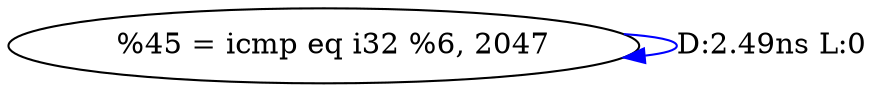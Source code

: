 digraph {
Node0x3338500[label="  %45 = icmp eq i32 %6, 2047"];
Node0x3338500 -> Node0x3338500[label="D:2.49ns L:0",color=blue];
}
